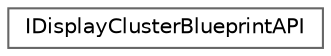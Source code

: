 digraph "Graphical Class Hierarchy"
{
 // INTERACTIVE_SVG=YES
 // LATEX_PDF_SIZE
  bgcolor="transparent";
  edge [fontname=Helvetica,fontsize=10,labelfontname=Helvetica,labelfontsize=10];
  node [fontname=Helvetica,fontsize=10,shape=box,height=0.2,width=0.4];
  rankdir="LR";
  Node0 [id="Node000000",label="IDisplayClusterBlueprintAPI",height=0.2,width=0.4,color="grey40", fillcolor="white", style="filled",URL="$de/d5e/classIDisplayClusterBlueprintAPI.html",tooltip="Blueprint API interface."];
}
